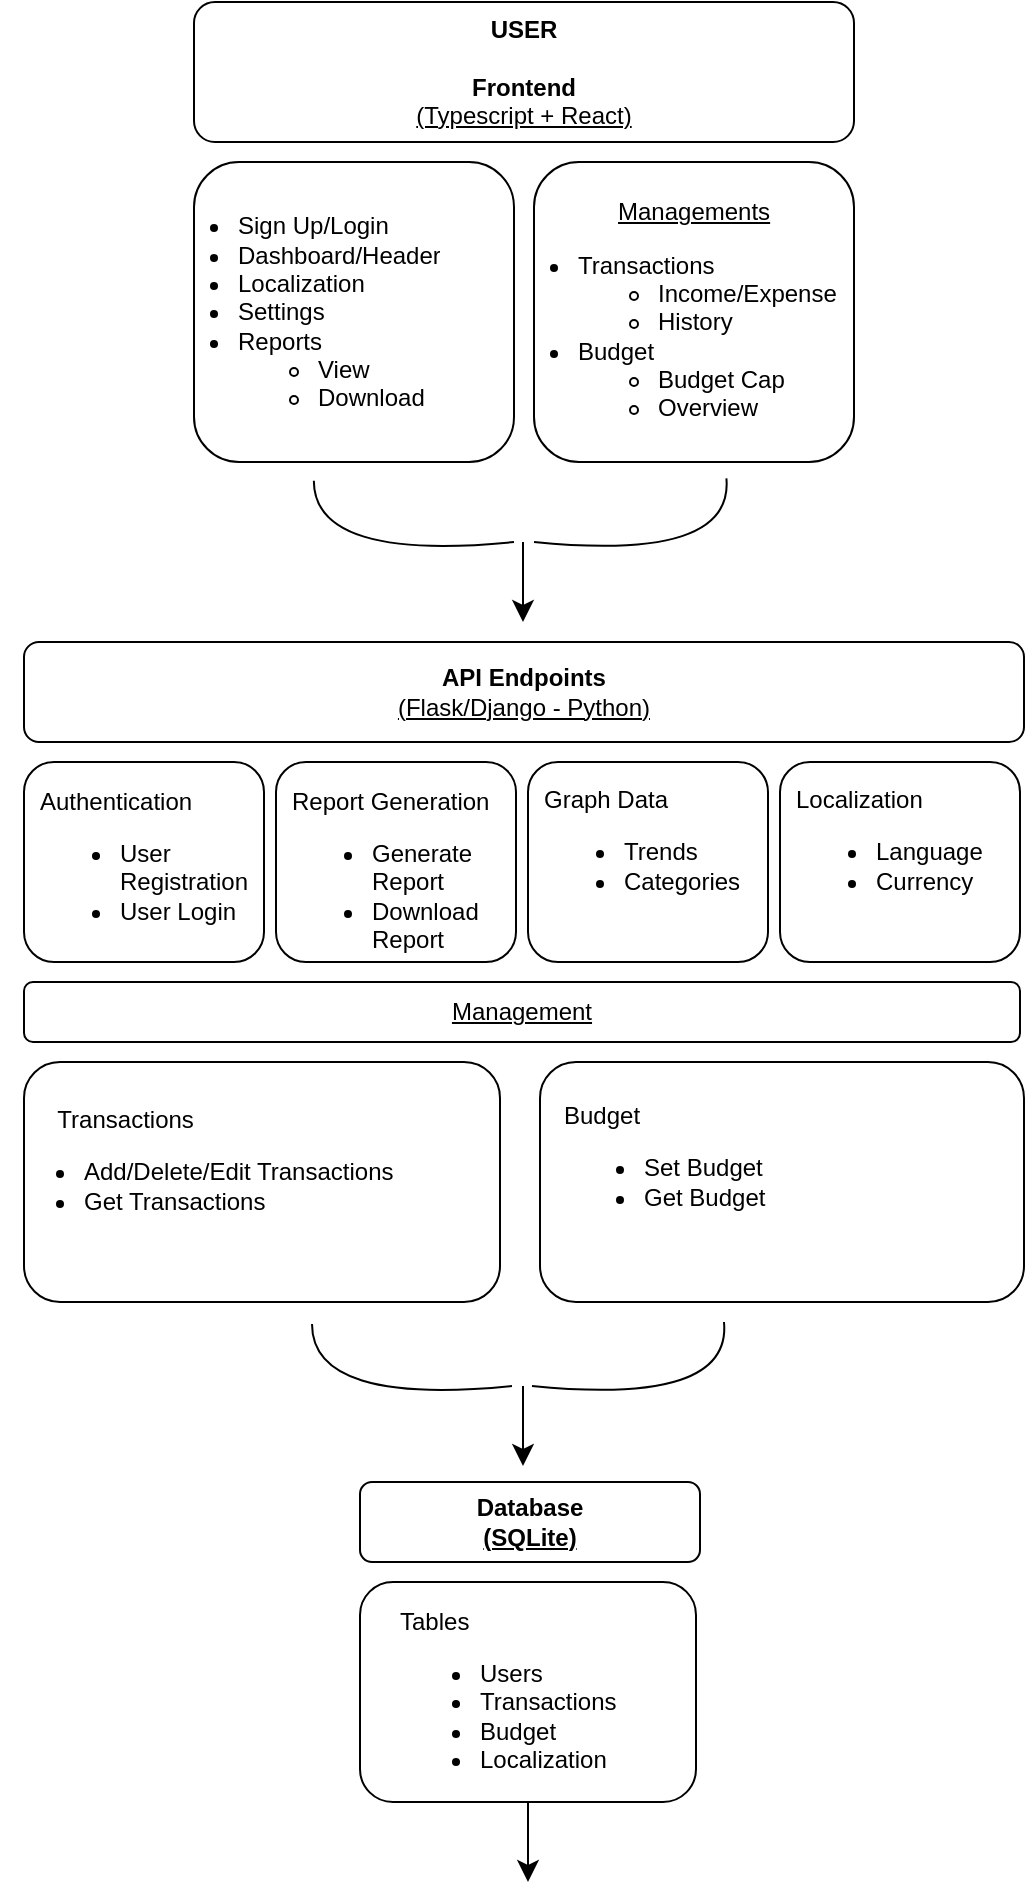 <mxfile version="24.7.5">
  <diagram id="C5RBs43oDa-KdzZeNtuy" name="Page-1">
    <mxGraphModel dx="890" dy="1035" grid="1" gridSize="10" guides="1" tooltips="1" connect="1" arrows="1" fold="1" page="1" pageScale="1" pageWidth="827" pageHeight="1169" math="0" shadow="0">
      <root>
        <mxCell id="WIyWlLk6GJQsqaUBKTNV-0" />
        <mxCell id="WIyWlLk6GJQsqaUBKTNV-1" parent="WIyWlLk6GJQsqaUBKTNV-0" />
        <mxCell id="WIyWlLk6GJQsqaUBKTNV-3" value="&lt;div&gt;&lt;b&gt;USER&lt;/b&gt;&lt;/div&gt;&lt;b&gt;&lt;div&gt;&lt;b&gt;&lt;br&gt;&lt;/b&gt;&lt;/div&gt;Frontend&lt;/b&gt;&lt;div&gt;&lt;u&gt;(Typescript + React)&lt;br&gt;&lt;/u&gt;&lt;/div&gt;" style="rounded=1;whiteSpace=wrap;html=1;fontSize=12;glass=0;strokeWidth=1;shadow=0;" parent="WIyWlLk6GJQsqaUBKTNV-1" vertex="1">
          <mxGeometry x="247" y="10" width="330" height="70" as="geometry" />
        </mxCell>
        <mxCell id="63J83ofPqzS_yoblR24A-0" value="" style="rounded=1;whiteSpace=wrap;html=1;" vertex="1" parent="WIyWlLk6GJQsqaUBKTNV-1">
          <mxGeometry x="247" y="90" width="160" height="150" as="geometry" />
        </mxCell>
        <mxCell id="63J83ofPqzS_yoblR24A-10" value="&lt;ul&gt;&lt;li&gt;Sign Up/Login&lt;br&gt;&lt;/li&gt;&lt;li&gt;Dashboard/Header&lt;br&gt;&lt;/li&gt;&lt;li&gt;Localization&lt;br&gt;&lt;/li&gt;&lt;li&gt;Settings&lt;/li&gt;&lt;li&gt;Reports&lt;/li&gt;&lt;ul&gt;&lt;li&gt;View&lt;/li&gt;&lt;li&gt;Download&lt;/li&gt;&lt;/ul&gt;&lt;/ul&gt;" style="text;strokeColor=none;fillColor=none;html=1;whiteSpace=wrap;verticalAlign=middle;overflow=hidden;" vertex="1" parent="WIyWlLk6GJQsqaUBKTNV-1">
          <mxGeometry x="227" y="80" width="240" height="170" as="geometry" />
        </mxCell>
        <mxCell id="63J83ofPqzS_yoblR24A-11" value="" style="rounded=1;whiteSpace=wrap;html=1;" vertex="1" parent="WIyWlLk6GJQsqaUBKTNV-1">
          <mxGeometry x="417" y="90" width="160" height="150" as="geometry" />
        </mxCell>
        <mxCell id="63J83ofPqzS_yoblR24A-12" value="&lt;div&gt;&lt;span style=&quot;white-space: pre;&quot;&gt;&#x9;&lt;/span&gt;&lt;span style=&quot;white-space: pre;&quot;&gt;&#x9;&lt;/span&gt;&amp;nbsp;&amp;nbsp;&lt;u&gt;Managements&lt;/u&gt;&lt;br&gt;&lt;/div&gt;&lt;ul&gt;&lt;li&gt;Transactions&lt;/li&gt;&lt;ul&gt;&lt;li&gt;Income/Expense&lt;/li&gt;&lt;li&gt;History&lt;/li&gt;&lt;/ul&gt;&lt;li&gt;Budget&lt;/li&gt;&lt;ul&gt;&lt;li&gt;Budget Cap&lt;/li&gt;&lt;li&gt;Overview&lt;/li&gt;&lt;/ul&gt;&lt;/ul&gt;" style="text;strokeColor=none;fillColor=none;html=1;whiteSpace=wrap;verticalAlign=middle;overflow=hidden;" vertex="1" parent="WIyWlLk6GJQsqaUBKTNV-1">
          <mxGeometry x="397" y="94" width="200" height="151" as="geometry" />
        </mxCell>
        <mxCell id="63J83ofPqzS_yoblR24A-13" style="edgeStyle=none;curved=1;rounded=0;orthogonalLoop=1;jettySize=auto;html=1;exitX=0.5;exitY=1;exitDx=0;exitDy=0;fontSize=12;startSize=8;endSize=8;" edge="1" parent="WIyWlLk6GJQsqaUBKTNV-1" source="63J83ofPqzS_yoblR24A-10" target="63J83ofPqzS_yoblR24A-10">
          <mxGeometry relative="1" as="geometry" />
        </mxCell>
        <mxCell id="63J83ofPqzS_yoblR24A-17" value="" style="endArrow=none;html=1;rounded=0;fontSize=12;startSize=8;endSize=8;curved=1;exitX=0.333;exitY=0.996;exitDx=0;exitDy=0;exitPerimeter=0;" edge="1" parent="WIyWlLk6GJQsqaUBKTNV-1" source="63J83ofPqzS_yoblR24A-10">
          <mxGeometry width="50" height="50" relative="1" as="geometry">
            <mxPoint x="367" y="320" as="sourcePoint" />
            <mxPoint x="407" y="280" as="targetPoint" />
            <Array as="points">
              <mxPoint x="307" y="290" />
            </Array>
          </mxGeometry>
        </mxCell>
        <mxCell id="63J83ofPqzS_yoblR24A-18" value="" style="endArrow=none;html=1;rounded=0;fontSize=12;startSize=8;endSize=8;curved=1;exitX=0.581;exitY=1.021;exitDx=0;exitDy=0;exitPerimeter=0;" edge="1" parent="WIyWlLk6GJQsqaUBKTNV-1" source="63J83ofPqzS_yoblR24A-12">
          <mxGeometry width="50" height="50" relative="1" as="geometry">
            <mxPoint x="517" y="250" as="sourcePoint" />
            <mxPoint x="417" y="280" as="targetPoint" />
            <Array as="points">
              <mxPoint x="517" y="290" />
            </Array>
          </mxGeometry>
        </mxCell>
        <mxCell id="63J83ofPqzS_yoblR24A-19" value="" style="endArrow=classic;html=1;rounded=0;fontSize=12;startSize=8;endSize=8;curved=1;" edge="1" parent="WIyWlLk6GJQsqaUBKTNV-1">
          <mxGeometry width="50" height="50" relative="1" as="geometry">
            <mxPoint x="411.5" y="280" as="sourcePoint" />
            <mxPoint x="411.5" y="320" as="targetPoint" />
          </mxGeometry>
        </mxCell>
        <mxCell id="63J83ofPqzS_yoblR24A-20" value="&lt;b&gt;API Endpoints&lt;/b&gt;&lt;div&gt;&lt;u&gt;(Flask/Django - Python)&lt;br&gt;&lt;/u&gt;&lt;/div&gt;" style="rounded=1;whiteSpace=wrap;html=1;fontSize=12;glass=0;strokeWidth=1;shadow=0;" vertex="1" parent="WIyWlLk6GJQsqaUBKTNV-1">
          <mxGeometry x="162" y="330" width="500" height="50" as="geometry" />
        </mxCell>
        <mxCell id="63J83ofPqzS_yoblR24A-21" value="&lt;div&gt;&lt;br&gt;&lt;/div&gt;" style="rounded=1;whiteSpace=wrap;html=1;" vertex="1" parent="WIyWlLk6GJQsqaUBKTNV-1">
          <mxGeometry x="162" y="390" width="120" height="100" as="geometry" />
        </mxCell>
        <mxCell id="63J83ofPqzS_yoblR24A-22" value="&lt;div&gt;Authentication&lt;/div&gt;&lt;ul&gt;&lt;li&gt;User Registration&lt;/li&gt;&lt;li&gt;User Login&lt;/li&gt;&lt;/ul&gt;" style="text;strokeColor=none;fillColor=none;html=1;whiteSpace=wrap;verticalAlign=middle;overflow=hidden;" vertex="1" parent="WIyWlLk6GJQsqaUBKTNV-1">
          <mxGeometry x="168" y="400" width="120" height="80" as="geometry" />
        </mxCell>
        <mxCell id="63J83ofPqzS_yoblR24A-23" value="&lt;div&gt;&lt;br&gt;&lt;/div&gt;" style="rounded=1;whiteSpace=wrap;html=1;" vertex="1" parent="WIyWlLk6GJQsqaUBKTNV-1">
          <mxGeometry x="288" y="390" width="120" height="100" as="geometry" />
        </mxCell>
        <mxCell id="63J83ofPqzS_yoblR24A-24" value="&lt;div&gt;Report Generation&lt;/div&gt;&lt;ul&gt;&lt;li&gt;Generate Report&lt;/li&gt;&lt;li&gt;Download Report&lt;/li&gt;&lt;/ul&gt;" style="text;strokeColor=none;fillColor=none;html=1;whiteSpace=wrap;verticalAlign=middle;overflow=hidden;" vertex="1" parent="WIyWlLk6GJQsqaUBKTNV-1">
          <mxGeometry x="294" y="400" width="128" height="90" as="geometry" />
        </mxCell>
        <mxCell id="63J83ofPqzS_yoblR24A-25" value="&lt;div&gt;&lt;br&gt;&lt;/div&gt;" style="rounded=1;whiteSpace=wrap;html=1;" vertex="1" parent="WIyWlLk6GJQsqaUBKTNV-1">
          <mxGeometry x="414" y="390" width="120" height="100" as="geometry" />
        </mxCell>
        <mxCell id="63J83ofPqzS_yoblR24A-26" value="&lt;div&gt;Graph Data&lt;/div&gt;&lt;ul&gt;&lt;li&gt;Trends&lt;/li&gt;&lt;li&gt;Categories&lt;/li&gt;&lt;/ul&gt;" style="text;strokeColor=none;fillColor=none;html=1;whiteSpace=wrap;verticalAlign=middle;overflow=hidden;" vertex="1" parent="WIyWlLk6GJQsqaUBKTNV-1">
          <mxGeometry x="420" y="395" width="120" height="80" as="geometry" />
        </mxCell>
        <mxCell id="63J83ofPqzS_yoblR24A-27" value="&lt;div&gt;&lt;br&gt;&lt;/div&gt;" style="rounded=1;whiteSpace=wrap;html=1;" vertex="1" parent="WIyWlLk6GJQsqaUBKTNV-1">
          <mxGeometry x="540" y="390" width="120" height="100" as="geometry" />
        </mxCell>
        <mxCell id="63J83ofPqzS_yoblR24A-28" value="&lt;div&gt;Localization&lt;/div&gt;&lt;ul&gt;&lt;li&gt;Language&lt;/li&gt;&lt;li&gt;Currency&lt;/li&gt;&lt;/ul&gt;" style="text;strokeColor=none;fillColor=none;html=1;whiteSpace=wrap;verticalAlign=middle;overflow=hidden;" vertex="1" parent="WIyWlLk6GJQsqaUBKTNV-1">
          <mxGeometry x="546" y="395" width="120" height="80" as="geometry" />
        </mxCell>
        <mxCell id="63J83ofPqzS_yoblR24A-33" value="&lt;u&gt;Management&lt;/u&gt;" style="rounded=1;whiteSpace=wrap;html=1;" vertex="1" parent="WIyWlLk6GJQsqaUBKTNV-1">
          <mxGeometry x="162" y="500" width="498" height="30" as="geometry" />
        </mxCell>
        <mxCell id="63J83ofPqzS_yoblR24A-34" value="" style="rounded=1;whiteSpace=wrap;html=1;" vertex="1" parent="WIyWlLk6GJQsqaUBKTNV-1">
          <mxGeometry x="162" y="540" width="238" height="120" as="geometry" />
        </mxCell>
        <mxCell id="63J83ofPqzS_yoblR24A-35" value="" style="rounded=1;whiteSpace=wrap;html=1;" vertex="1" parent="WIyWlLk6GJQsqaUBKTNV-1">
          <mxGeometry x="420" y="540" width="242" height="120" as="geometry" />
        </mxCell>
        <mxCell id="63J83ofPqzS_yoblR24A-36" value="&lt;div&gt;&lt;span style=&quot;white-space: pre;&quot;&gt;&#x9;&lt;/span&gt;Transactions&lt;/div&gt;&lt;ul&gt;&lt;li&gt;&lt;span style=&quot;background-color: initial;&quot;&gt;Add/Delete/Edit Transactions&lt;/span&gt;&lt;/li&gt;&lt;li&gt;Get Transactions&lt;/li&gt;&lt;/ul&gt;" style="text;strokeColor=none;fillColor=none;html=1;whiteSpace=wrap;verticalAlign=middle;overflow=hidden;" vertex="1" parent="WIyWlLk6GJQsqaUBKTNV-1">
          <mxGeometry x="150" y="540" width="228" height="110" as="geometry" />
        </mxCell>
        <mxCell id="63J83ofPqzS_yoblR24A-37" value="&lt;div&gt;Budget&lt;/div&gt;&lt;ul&gt;&lt;li&gt;Set Budget&lt;/li&gt;&lt;li&gt;Get Budget&lt;/li&gt;&lt;/ul&gt;" style="text;strokeColor=none;fillColor=none;html=1;whiteSpace=wrap;verticalAlign=middle;overflow=hidden;" vertex="1" parent="WIyWlLk6GJQsqaUBKTNV-1">
          <mxGeometry x="430" y="545" width="180" height="95" as="geometry" />
        </mxCell>
        <mxCell id="63J83ofPqzS_yoblR24A-38" style="edgeStyle=none;curved=1;rounded=0;orthogonalLoop=1;jettySize=auto;html=1;exitX=0.5;exitY=1;exitDx=0;exitDy=0;fontSize=12;startSize=8;endSize=8;" edge="1" parent="WIyWlLk6GJQsqaUBKTNV-1">
          <mxGeometry relative="1" as="geometry">
            <mxPoint x="346" y="672" as="sourcePoint" />
            <mxPoint x="346" y="672" as="targetPoint" />
          </mxGeometry>
        </mxCell>
        <mxCell id="63J83ofPqzS_yoblR24A-39" value="" style="endArrow=none;html=1;rounded=0;fontSize=12;startSize=8;endSize=8;curved=1;exitX=0.333;exitY=0.996;exitDx=0;exitDy=0;exitPerimeter=0;" edge="1" parent="WIyWlLk6GJQsqaUBKTNV-1">
          <mxGeometry width="50" height="50" relative="1" as="geometry">
            <mxPoint x="306" y="671" as="sourcePoint" />
            <mxPoint x="406" y="702" as="targetPoint" />
            <Array as="points">
              <mxPoint x="306" y="712" />
            </Array>
          </mxGeometry>
        </mxCell>
        <mxCell id="63J83ofPqzS_yoblR24A-40" value="" style="endArrow=none;html=1;rounded=0;fontSize=12;startSize=8;endSize=8;curved=1;exitX=0.581;exitY=1.021;exitDx=0;exitDy=0;exitPerimeter=0;" edge="1" parent="WIyWlLk6GJQsqaUBKTNV-1">
          <mxGeometry width="50" height="50" relative="1" as="geometry">
            <mxPoint x="512" y="670" as="sourcePoint" />
            <mxPoint x="416" y="702" as="targetPoint" />
            <Array as="points">
              <mxPoint x="516" y="712" />
            </Array>
          </mxGeometry>
        </mxCell>
        <mxCell id="63J83ofPqzS_yoblR24A-41" value="" style="endArrow=classic;html=1;rounded=0;fontSize=12;startSize=8;endSize=8;curved=1;" edge="1" parent="WIyWlLk6GJQsqaUBKTNV-1">
          <mxGeometry width="50" height="50" relative="1" as="geometry">
            <mxPoint x="411.5" y="702" as="sourcePoint" />
            <mxPoint x="411.5" y="742" as="targetPoint" />
          </mxGeometry>
        </mxCell>
        <mxCell id="63J83ofPqzS_yoblR24A-42" value="&lt;b&gt;Database&lt;/b&gt;&lt;div&gt;&lt;b&gt;&lt;u&gt;(SQLite)&lt;/u&gt;&lt;/b&gt;&lt;/div&gt;" style="rounded=1;whiteSpace=wrap;html=1;" vertex="1" parent="WIyWlLk6GJQsqaUBKTNV-1">
          <mxGeometry x="330" y="750" width="170" height="40" as="geometry" />
        </mxCell>
        <mxCell id="63J83ofPqzS_yoblR24A-43" value="" style="rounded=1;whiteSpace=wrap;html=1;" vertex="1" parent="WIyWlLk6GJQsqaUBKTNV-1">
          <mxGeometry x="330" y="800" width="168" height="110" as="geometry" />
        </mxCell>
        <mxCell id="63J83ofPqzS_yoblR24A-44" value="&lt;div&gt;Tables&lt;/div&gt;&lt;ul&gt;&lt;li&gt;Users&lt;/li&gt;&lt;li&gt;Transactions&lt;/li&gt;&lt;li&gt;Budget&lt;/li&gt;&lt;li&gt;Localization&lt;/li&gt;&lt;/ul&gt;" style="text;strokeColor=none;fillColor=none;html=1;whiteSpace=wrap;verticalAlign=middle;overflow=hidden;" vertex="1" parent="WIyWlLk6GJQsqaUBKTNV-1">
          <mxGeometry x="348" y="810" width="148" height="90" as="geometry" />
        </mxCell>
        <mxCell id="63J83ofPqzS_yoblR24A-45" value="" style="endArrow=classic;html=1;rounded=0;fontSize=12;startSize=8;endSize=8;curved=1;exitX=0.5;exitY=1;exitDx=0;exitDy=0;" edge="1" parent="WIyWlLk6GJQsqaUBKTNV-1" source="63J83ofPqzS_yoblR24A-43">
          <mxGeometry width="50" height="50" relative="1" as="geometry">
            <mxPoint x="420" y="950" as="sourcePoint" />
            <mxPoint x="414" y="950" as="targetPoint" />
          </mxGeometry>
        </mxCell>
      </root>
    </mxGraphModel>
  </diagram>
</mxfile>
